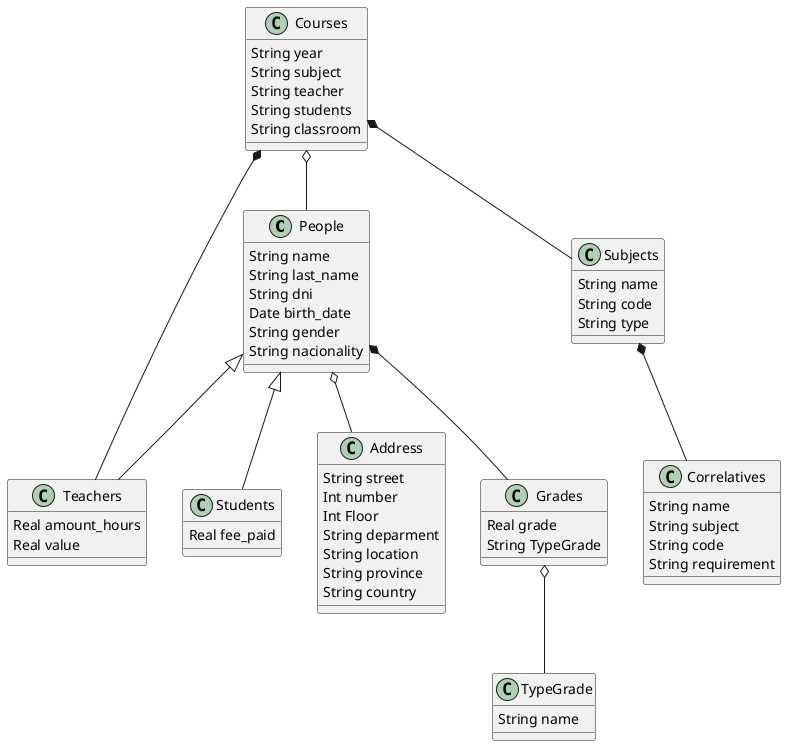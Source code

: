 @startuml

class People {
    String name
    String last_name
    String dni
    Date birth_date
    String gender
    String nacionality
}

class Students {
    Real fee_paid
}

class Teachers {
    Real amount_hours
    Real value
}

class Address {
    String street
    Int number
    Int Floor 
    String deparment 
    String location 
    String province 
    String country
}

class Subjects {
    String name
    String code 
    String type
}

class Correlatives {
    String name 
    String subject
    String code 
    String requirement
}

class Courses {
    String year
    String subject
    String teacher
    String students 
    String classroom
}

class Grades {
    Real grade 
    String TypeGrade
}

class TypeGrade {
    String name
}

People <|-- Students
People <|-- Teachers
People o-- Address

Subjects *-- Correlatives

Courses *-- Subjects
Courses o-- People
Courses *-- Teachers

People *-- Grades

Grades o-- TypeGrade

@enduml
